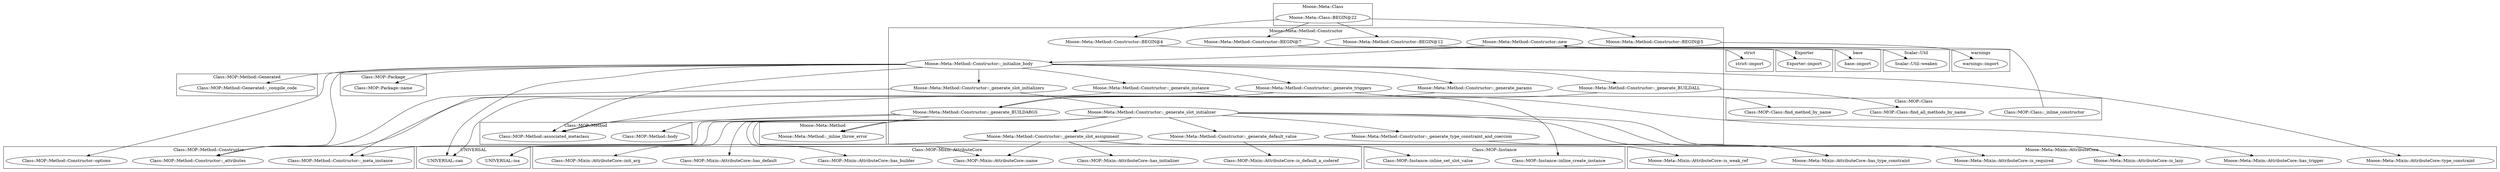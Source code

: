 digraph {
graph [overlap=false]
subgraph cluster_warnings {
	label="warnings";
	"warnings::import";
}
subgraph cluster_Moose_Meta_Method_Constructor {
	label="Moose::Meta::Method::Constructor";
	"Moose::Meta::Method::Constructor::_initialize_body";
	"Moose::Meta::Method::Constructor::BEGIN@4";
	"Moose::Meta::Method::Constructor::_generate_slot_initializer";
	"Moose::Meta::Method::Constructor::BEGIN@7";
	"Moose::Meta::Method::Constructor::_generate_type_constraint_and_coercion";
	"Moose::Meta::Method::Constructor::_generate_params";
	"Moose::Meta::Method::Constructor::_generate_instance";
	"Moose::Meta::Method::Constructor::BEGIN@12";
	"Moose::Meta::Method::Constructor::_generate_slot_assignment";
	"Moose::Meta::Method::Constructor::_generate_slot_initializers";
	"Moose::Meta::Method::Constructor::new";
	"Moose::Meta::Method::Constructor::_generate_BUILDARGS";
	"Moose::Meta::Method::Constructor::BEGIN@5";
	"Moose::Meta::Method::Constructor::_generate_BUILDALL";
	"Moose::Meta::Method::Constructor::_generate_default_value";
	"Moose::Meta::Method::Constructor::_generate_triggers";
}
subgraph cluster_Moose_Meta_Mixin_AttributeCore {
	label="Moose::Meta::Mixin::AttributeCore";
	"Moose::Meta::Mixin::AttributeCore::has_trigger";
	"Moose::Meta::Mixin::AttributeCore::type_constraint";
	"Moose::Meta::Mixin::AttributeCore::is_required";
	"Moose::Meta::Mixin::AttributeCore::is_weak_ref";
	"Moose::Meta::Mixin::AttributeCore::is_lazy";
	"Moose::Meta::Mixin::AttributeCore::has_type_constraint";
}
subgraph cluster_Scalar_Util {
	label="Scalar::Util";
	"Scalar::Util::weaken";
}
subgraph cluster_UNIVERSAL {
	label="UNIVERSAL";
	"UNIVERSAL::isa";
	"UNIVERSAL::can";
}
subgraph cluster_Moose_Meta_Class {
	label="Moose::Meta::Class";
	"Moose::Meta::Class::BEGIN@22";
}
subgraph cluster_base {
	label="base";
	"base::import";
}
subgraph cluster_Class_MOP_Method_Generated {
	label="Class::MOP::Method::Generated";
	"Class::MOP::Method::Generated::_compile_code";
}
subgraph cluster_strict {
	label="strict";
	"strict::import";
}
subgraph cluster_Class_MOP_Instance {
	label="Class::MOP::Instance";
	"Class::MOP::Instance::inline_create_instance";
	"Class::MOP::Instance::inline_set_slot_value";
}
subgraph cluster_Class_MOP_Class {
	label="Class::MOP::Class";
	"Class::MOP::Class::find_method_by_name";
	"Class::MOP::Class::find_all_methods_by_name";
	"Class::MOP::Class::_inline_constructor";
}
subgraph cluster_Class_MOP_Method_Constructor {
	label="Class::MOP::Method::Constructor";
	"Class::MOP::Method::Constructor::_attributes";
	"Class::MOP::Method::Constructor::options";
	"Class::MOP::Method::Constructor::_meta_instance";
}
subgraph cluster_Moose_Meta_Method {
	label="Moose::Meta::Method";
	"Moose::Meta::Method::_inline_throw_error";
}
subgraph cluster_Exporter {
	label="Exporter";
	"Exporter::import";
}
subgraph cluster_Class_MOP_Package {
	label="Class::MOP::Package";
	"Class::MOP::Package::name";
}
subgraph cluster_Class_MOP_Mixin_AttributeCore {
	label="Class::MOP::Mixin::AttributeCore";
	"Class::MOP::Mixin::AttributeCore::has_default";
	"Class::MOP::Mixin::AttributeCore::name";
	"Class::MOP::Mixin::AttributeCore::has_builder";
	"Class::MOP::Mixin::AttributeCore::init_arg";
	"Class::MOP::Mixin::AttributeCore::has_initializer";
	"Class::MOP::Mixin::AttributeCore::is_default_a_coderef";
}
subgraph cluster_Class_MOP_Method {
	label="Class::MOP::Method";
	"Class::MOP::Method::associated_metaclass";
	"Class::MOP::Method::body";
}
"Moose::Meta::Method::Constructor::_generate_slot_initializer" -> "Class::MOP::Mixin::AttributeCore::has_default";
"Moose::Meta::Method::Constructor::_initialize_body" -> "Class::MOP::Method::associated_metaclass";
"Moose::Meta::Method::Constructor::_generate_BUILDALL" -> "Class::MOP::Method::associated_metaclass";
"Moose::Meta::Method::Constructor::_generate_BUILDARGS" -> "Class::MOP::Method::associated_metaclass";
"Moose::Meta::Method::Constructor::_generate_slot_initializer" -> "Moose::Meta::Mixin::AttributeCore::has_type_constraint";
"Moose::Meta::Method::Constructor::_generate_type_constraint_and_coercion" -> "Moose::Meta::Mixin::AttributeCore::has_type_constraint";
"Moose::Meta::Method::Constructor::_generate_BUILDALL" -> "Class::MOP::Class::find_all_methods_by_name";
"Moose::Meta::Method::Constructor::_generate_slot_initializer" -> "Moose::Meta::Mixin::AttributeCore::is_lazy";
"Moose::Meta::Method::Constructor::BEGIN@7" -> "Exporter::import";
"Moose::Meta::Method::Constructor::_generate_slot_initializer" -> "Class::MOP::Mixin::AttributeCore::init_arg";
"Moose::Meta::Class::BEGIN@22" -> "Moose::Meta::Method::Constructor::BEGIN@5";
"Moose::Meta::Class::BEGIN@22" -> "Moose::Meta::Method::Constructor::BEGIN@7";
"Moose::Meta::Method::Constructor::_initialize_body" -> "Moose::Meta::Method::Constructor::_generate_params";
"Moose::Meta::Method::Constructor::_initialize_body" -> "Moose::Meta::Method::Constructor::_generate_slot_initializers";
"Moose::Meta::Method::Constructor::_generate_params" -> "Moose::Meta::Method::Constructor::_generate_BUILDARGS";
"Moose::Meta::Method::Constructor::_generate_default_value" -> "Class::MOP::Mixin::AttributeCore::is_default_a_coderef";
"Moose::Meta::Class::BEGIN@22" -> "Moose::Meta::Method::Constructor::BEGIN@12";
"Moose::Meta::Method::Constructor::_initialize_body" -> "Moose::Meta::Mixin::AttributeCore::type_constraint";
"Moose::Meta::Method::Constructor::_generate_slot_initializers" -> "Moose::Meta::Method::Constructor::_generate_slot_initializer";
"Moose::Meta::Method::Constructor::_initialize_body" -> "Class::MOP::Method::Constructor::options";
"Moose::Meta::Method::Constructor::_initialize_body" -> "Moose::Meta::Method::Constructor::_generate_BUILDALL";
"Moose::Meta::Method::Constructor::_generate_slot_initializer" -> "Class::MOP::Method::Constructor::_attributes";
"Moose::Meta::Method::Constructor::_initialize_body" -> "Class::MOP::Method::Constructor::_attributes";
"Moose::Meta::Method::Constructor::_generate_slot_initializers" -> "Class::MOP::Method::Constructor::_attributes";
"Moose::Meta::Method::Constructor::_generate_triggers" -> "Class::MOP::Method::Constructor::_attributes";
"Moose::Meta::Method::Constructor::_generate_slot_initializer" -> "Class::MOP::Mixin::AttributeCore::has_builder";
"Moose::Meta::Method::Constructor::new" -> "Scalar::Util::weaken";
"Moose::Meta::Method::Constructor::_initialize_body" -> "Moose::Meta::Method::Constructor::_generate_instance";
"Moose::Meta::Method::Constructor::_generate_instance" -> "Class::MOP::Instance::inline_create_instance";
"Moose::Meta::Method::Constructor::_generate_BUILDARGS" -> "Class::MOP::Class::find_method_by_name";
"Moose::Meta::Method::Constructor::_initialize_body" -> "UNIVERSAL::can";
"Moose::Meta::Method::Constructor::_generate_triggers" -> "UNIVERSAL::can";
"Moose::Meta::Class::BEGIN@22" -> "Moose::Meta::Method::Constructor::BEGIN@4";
"Moose::Meta::Method::Constructor::_generate_slot_assignment" -> "Class::MOP::Mixin::AttributeCore::has_initializer";
"Moose::Meta::Method::Constructor::BEGIN@12" -> "base::import";
"Moose::Meta::Method::Constructor::_generate_slot_initializer" -> "UNIVERSAL::isa";
"Moose::Meta::Method::Constructor::_generate_slot_assignment" -> "UNIVERSAL::isa";
"Moose::Meta::Method::Constructor::_generate_instance" -> "Class::MOP::Method::Constructor::_meta_instance";
"Moose::Meta::Method::Constructor::_generate_slot_assignment" -> "Class::MOP::Method::Constructor::_meta_instance";
"Moose::Meta::Method::Constructor::_initialize_body" -> "Moose::Meta::Method::Constructor::_generate_triggers";
"Moose::Meta::Method::Constructor::_generate_triggers" -> "Moose::Meta::Mixin::AttributeCore::has_trigger";
"Moose::Meta::Method::Constructor::BEGIN@5" -> "warnings::import";
"Class::MOP::Class::_inline_constructor" -> "Moose::Meta::Method::Constructor::new";
"Moose::Meta::Method::Constructor::new" -> "Moose::Meta::Method::Constructor::_initialize_body";
"Moose::Meta::Method::Constructor::_generate_slot_initializer" -> "Moose::Meta::Mixin::AttributeCore::is_required";
"Moose::Meta::Method::Constructor::_generate_slot_initializer" -> "Moose::Meta::Method::_inline_throw_error";
"Moose::Meta::Method::Constructor::_generate_BUILDARGS" -> "Moose::Meta::Method::_inline_throw_error";
"Moose::Meta::Method::Constructor::_generate_slot_initializer" -> "Class::MOP::Mixin::AttributeCore::name";
"Moose::Meta::Method::Constructor::_generate_slot_assignment" -> "Class::MOP::Mixin::AttributeCore::name";
"Moose::Meta::Method::Constructor::_generate_slot_initializer" -> "Moose::Meta::Method::Constructor::_generate_type_constraint_and_coercion";
"Moose::Meta::Method::Constructor::_generate_slot_assignment" -> "Class::MOP::Instance::inline_set_slot_value";
"Moose::Meta::Method::Constructor::_initialize_body" -> "Class::MOP::Method::Generated::_compile_code";
"Moose::Meta::Method::Constructor::_initialize_body" -> "Class::MOP::Package::name";
"Moose::Meta::Method::Constructor::_generate_slot_assignment" -> "Moose::Meta::Mixin::AttributeCore::is_weak_ref";
"Moose::Meta::Method::Constructor::_generate_slot_initializer" -> "Moose::Meta::Method::Constructor::_generate_default_value";
"Moose::Meta::Method::Constructor::_generate_BUILDARGS" -> "Class::MOP::Method::body";
"Moose::Meta::Method::Constructor::_generate_slot_initializer" -> "Moose::Meta::Method::Constructor::_generate_slot_assignment";
"Moose::Meta::Method::Constructor::BEGIN@4" -> "strict::import";
}
